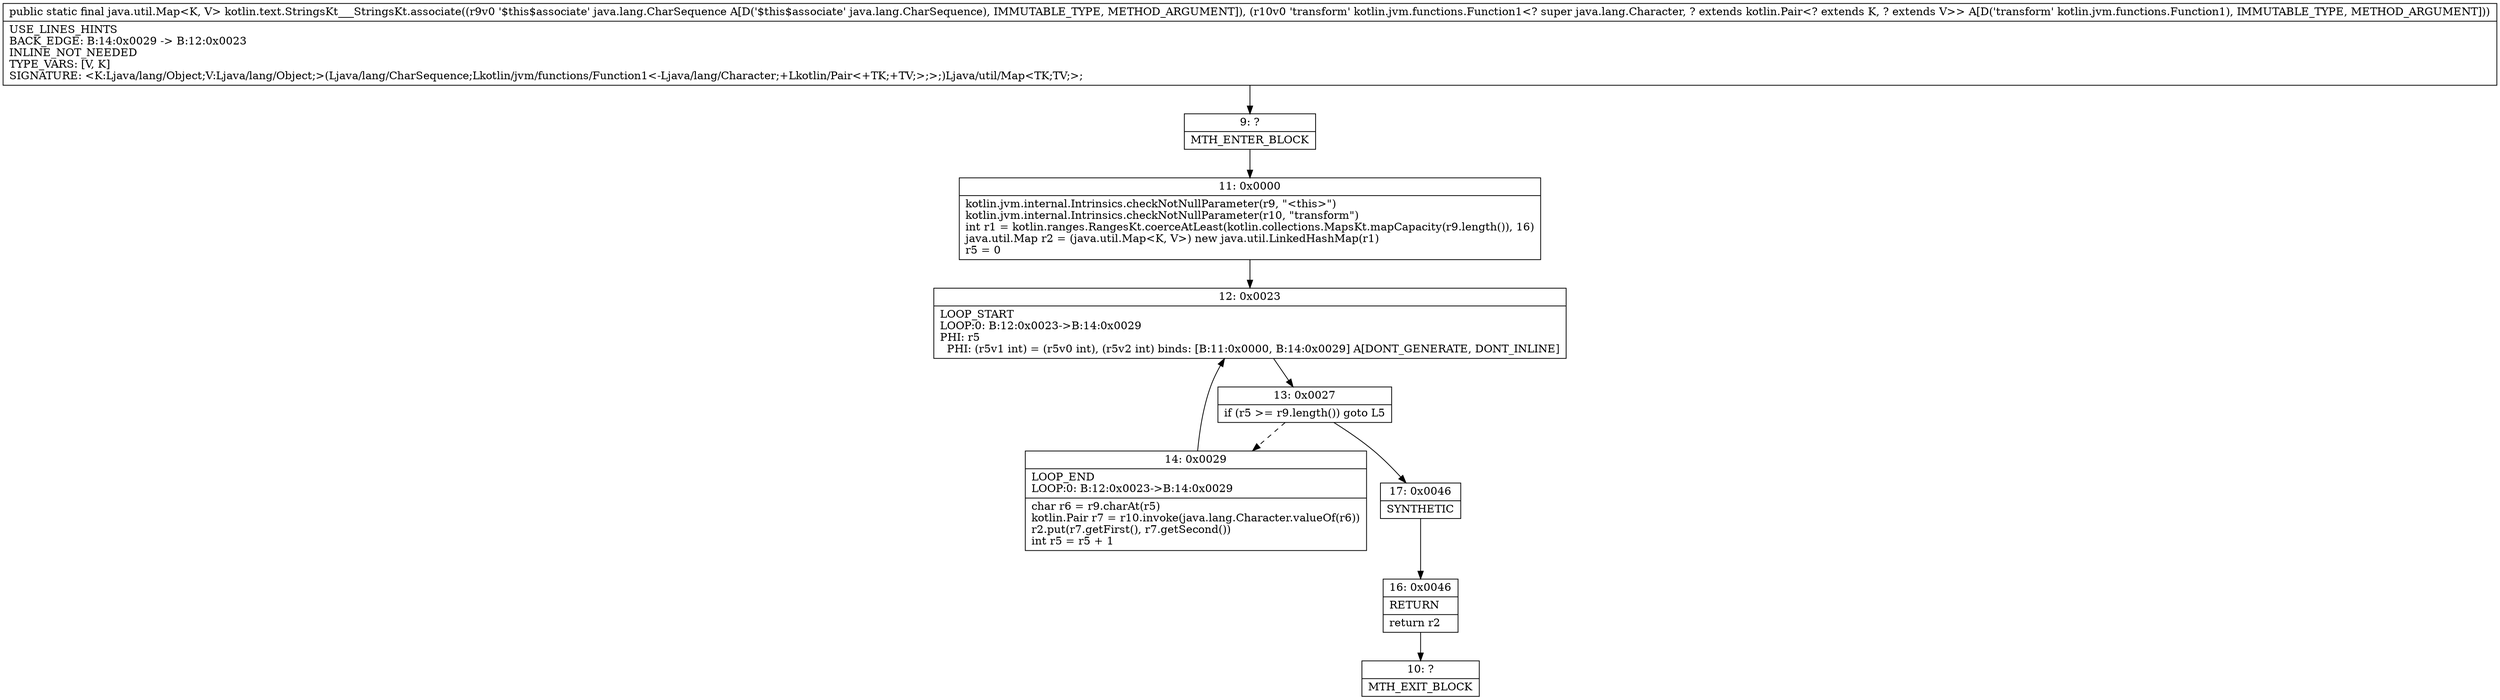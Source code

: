 digraph "CFG forkotlin.text.StringsKt___StringsKt.associate(Ljava\/lang\/CharSequence;Lkotlin\/jvm\/functions\/Function1;)Ljava\/util\/Map;" {
Node_9 [shape=record,label="{9\:\ ?|MTH_ENTER_BLOCK\l}"];
Node_11 [shape=record,label="{11\:\ 0x0000|kotlin.jvm.internal.Intrinsics.checkNotNullParameter(r9, \"\<this\>\")\lkotlin.jvm.internal.Intrinsics.checkNotNullParameter(r10, \"transform\")\lint r1 = kotlin.ranges.RangesKt.coerceAtLeast(kotlin.collections.MapsKt.mapCapacity(r9.length()), 16)\ljava.util.Map r2 = (java.util.Map\<K, V\>) new java.util.LinkedHashMap(r1)\lr5 = 0\l}"];
Node_12 [shape=record,label="{12\:\ 0x0023|LOOP_START\lLOOP:0: B:12:0x0023\-\>B:14:0x0029\lPHI: r5 \l  PHI: (r5v1 int) = (r5v0 int), (r5v2 int) binds: [B:11:0x0000, B:14:0x0029] A[DONT_GENERATE, DONT_INLINE]\l}"];
Node_13 [shape=record,label="{13\:\ 0x0027|if (r5 \>= r9.length()) goto L5\l}"];
Node_14 [shape=record,label="{14\:\ 0x0029|LOOP_END\lLOOP:0: B:12:0x0023\-\>B:14:0x0029\l|char r6 = r9.charAt(r5)\lkotlin.Pair r7 = r10.invoke(java.lang.Character.valueOf(r6))\lr2.put(r7.getFirst(), r7.getSecond())\lint r5 = r5 + 1\l}"];
Node_17 [shape=record,label="{17\:\ 0x0046|SYNTHETIC\l}"];
Node_16 [shape=record,label="{16\:\ 0x0046|RETURN\l|return r2\l}"];
Node_10 [shape=record,label="{10\:\ ?|MTH_EXIT_BLOCK\l}"];
MethodNode[shape=record,label="{public static final java.util.Map\<K, V\> kotlin.text.StringsKt___StringsKt.associate((r9v0 '$this$associate' java.lang.CharSequence A[D('$this$associate' java.lang.CharSequence), IMMUTABLE_TYPE, METHOD_ARGUMENT]), (r10v0 'transform' kotlin.jvm.functions.Function1\<? super java.lang.Character, ? extends kotlin.Pair\<? extends K, ? extends V\>\> A[D('transform' kotlin.jvm.functions.Function1), IMMUTABLE_TYPE, METHOD_ARGUMENT]))  | USE_LINES_HINTS\lBACK_EDGE: B:14:0x0029 \-\> B:12:0x0023\lINLINE_NOT_NEEDED\lTYPE_VARS: [V, K]\lSIGNATURE: \<K:Ljava\/lang\/Object;V:Ljava\/lang\/Object;\>(Ljava\/lang\/CharSequence;Lkotlin\/jvm\/functions\/Function1\<\-Ljava\/lang\/Character;+Lkotlin\/Pair\<+TK;+TV;\>;\>;)Ljava\/util\/Map\<TK;TV;\>;\l}"];
MethodNode -> Node_9;Node_9 -> Node_11;
Node_11 -> Node_12;
Node_12 -> Node_13;
Node_13 -> Node_14[style=dashed];
Node_13 -> Node_17;
Node_14 -> Node_12;
Node_17 -> Node_16;
Node_16 -> Node_10;
}

